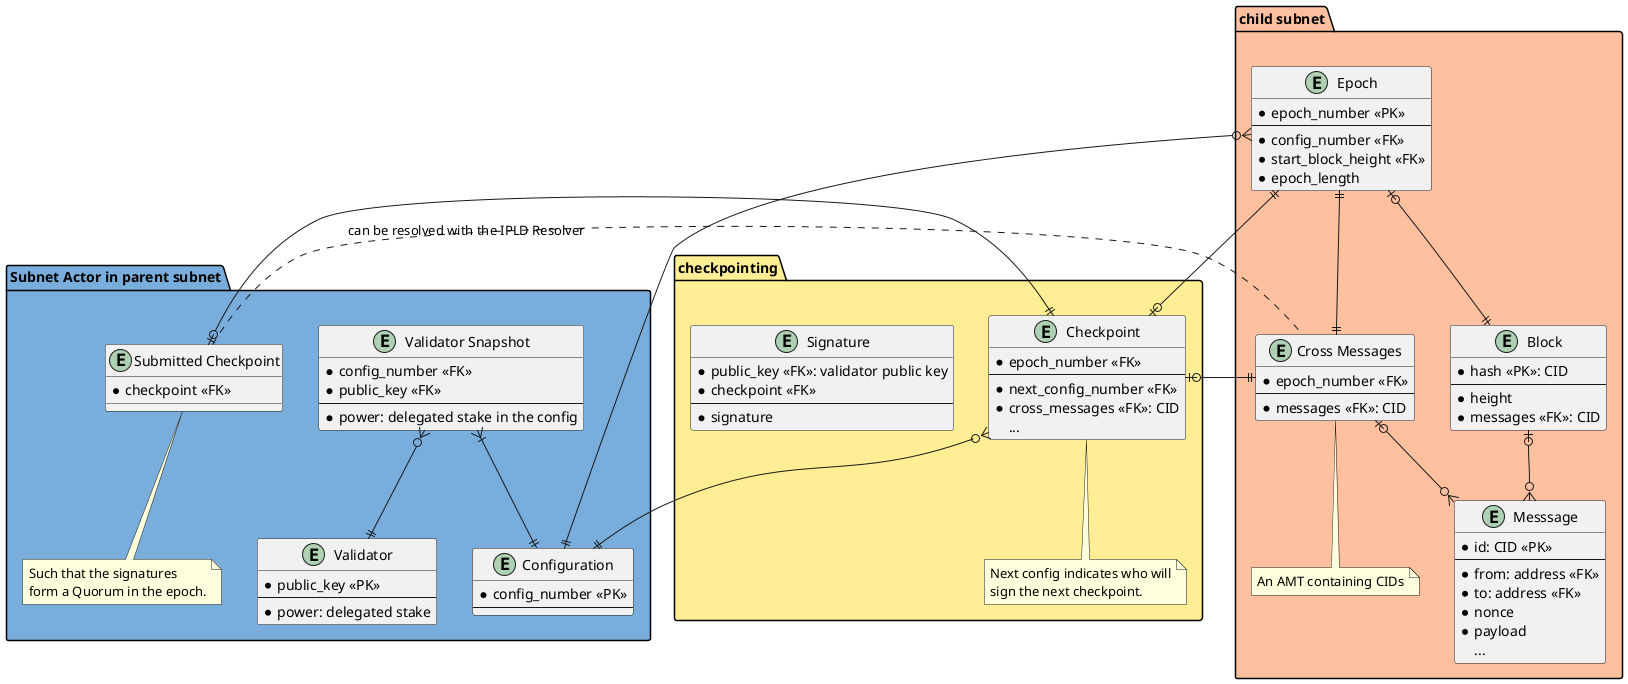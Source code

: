 
@startuml Checkpointing Schema

package "Subnet Actor in parent subnet" #79ADDC {
  entity "Validator" as validator {
    * public_key <<PK>>
    --
    * power: delegated stake
  }

  entity "Configuration" as config {
    * config_number <<PK>>
    --
  }

  entity "Validator Snapshot" as validator_snapshot {
    * config_number <<FK>>
    * public_key <<FK>>
    --
    * power: delegated stake in the config
  }

  entity "Submitted Checkpoint" as submit_ckpt {
    * checkpoint <<FK>>
  }
  note bottom of submit_ckpt
    Such that the signatures
    form a Quorum in the epoch.
  end note
}

package "checkpointing" #FFEE93 {
  entity "Checkpoint" as ckpt {
    * epoch_number <<FK>>
    --
    * next_config_number <<FK>>
    * cross_messages <<FK>>: CID
    ...
  }
  note bottom of ckpt
  Next config indicates who will
  sign the next checkpoint.
  end note

  entity "Signature" as sig {
    * public_key <<FK>>: validator public key
    * checkpoint <<FK>>
    --
    * signature
  }
}


package "child subnet" #FFC09F {
  entity "Epoch" as epoch {
    * epoch_number <<PK>>
    --
    * config_number <<FK>>
    * start_block_height <<FK>>
    * epoch_length
  }

  entity "Cross Messages" as cross_msgs {
    * epoch_number <<FK>>
    --
    * messages <<FK>>: CID
  }
  note bottom of cross_msgs
    An AMT containing CIDs
  end note

  entity "Messsage" as msg {
    * id: CID <<PK>>
    --
    * from: address <<FK>>
    * to: address <<FK>>
    * nonce
    * payload
    ...
  }

  entity "Block" as block {
    * hash <<PK>>: CID
    --
    * height
    * messages <<FK>>: CID
  }
}

block |o--o{ msg

validator_snapshot }|--|| config
validator_snapshot }o--|| validator

epoch }o--|| config
epoch |o--|| block
epoch ||--|| cross_msgs
epoch ||--o| ckpt

ckpt }o--|| config
ckpt ||--o| submit_ckpt

cross_msgs |o--o{ msg
cross_msgs ||--o| ckpt

submit_ckpt .. cross_msgs : can be resolved with the IPLD Resolver


@enduml

